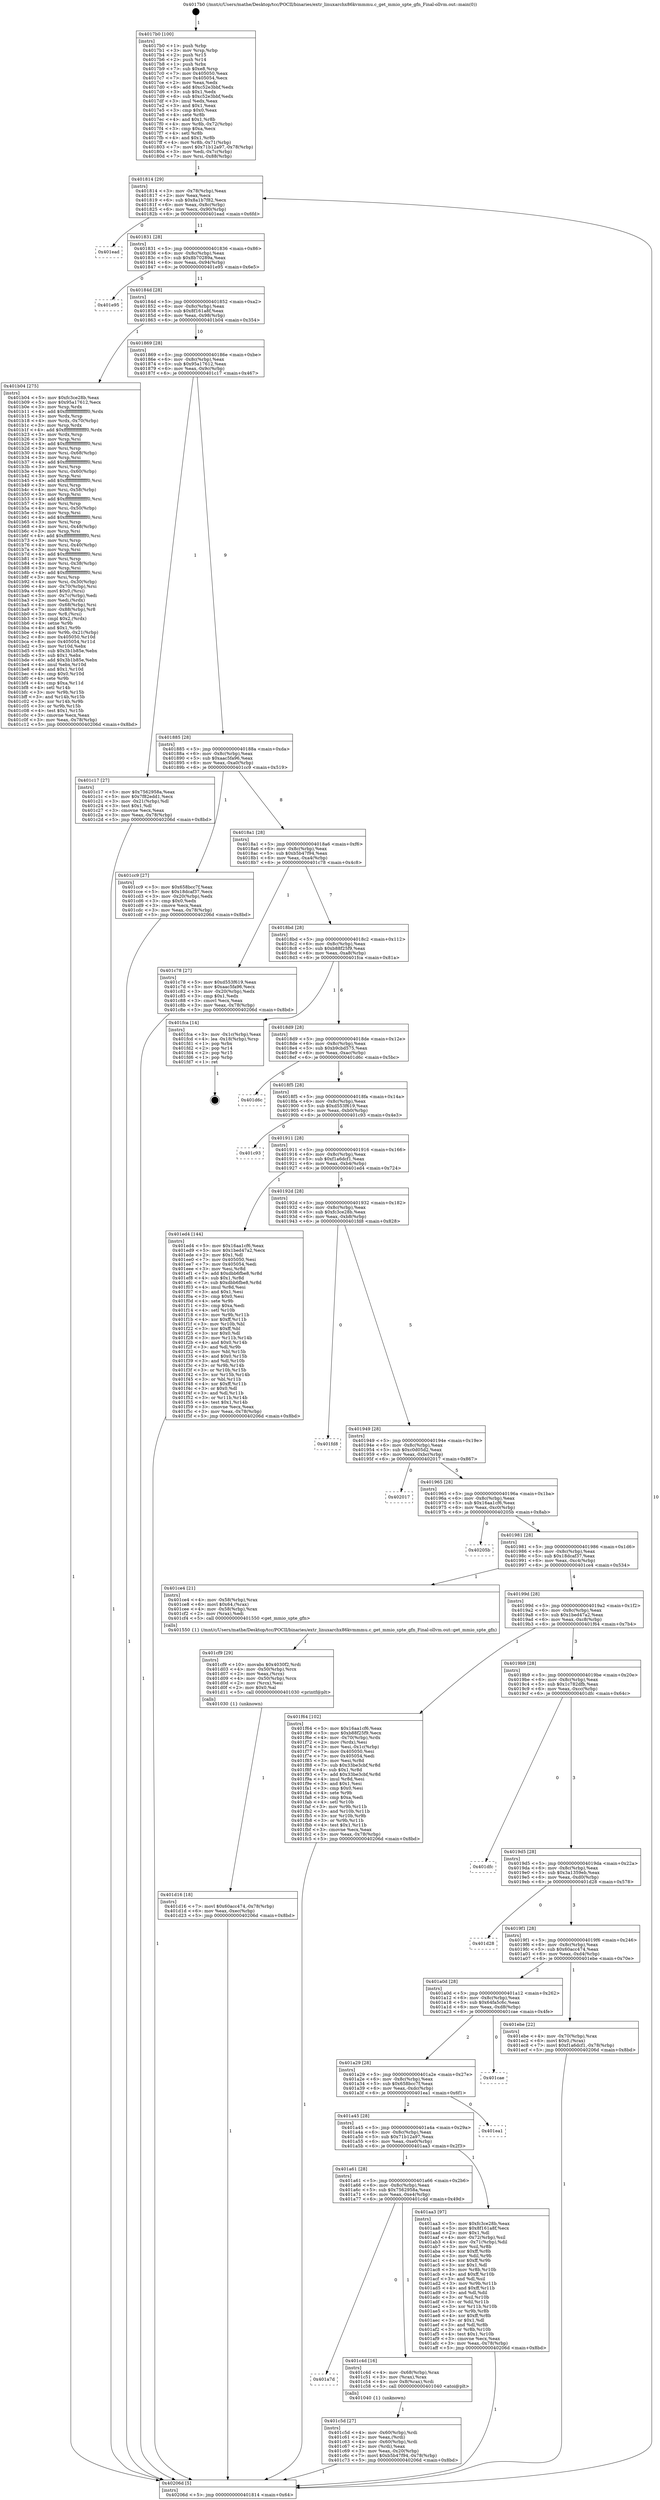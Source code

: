 digraph "0x4017b0" {
  label = "0x4017b0 (/mnt/c/Users/mathe/Desktop/tcc/POCII/binaries/extr_linuxarchx86kvmmmu.c_get_mmio_spte_gfn_Final-ollvm.out::main(0))"
  labelloc = "t"
  node[shape=record]

  Entry [label="",width=0.3,height=0.3,shape=circle,fillcolor=black,style=filled]
  "0x401814" [label="{
     0x401814 [29]\l
     | [instrs]\l
     &nbsp;&nbsp;0x401814 \<+3\>: mov -0x78(%rbp),%eax\l
     &nbsp;&nbsp;0x401817 \<+2\>: mov %eax,%ecx\l
     &nbsp;&nbsp;0x401819 \<+6\>: sub $0x8a1b7f82,%ecx\l
     &nbsp;&nbsp;0x40181f \<+6\>: mov %eax,-0x8c(%rbp)\l
     &nbsp;&nbsp;0x401825 \<+6\>: mov %ecx,-0x90(%rbp)\l
     &nbsp;&nbsp;0x40182b \<+6\>: je 0000000000401ead \<main+0x6fd\>\l
  }"]
  "0x401ead" [label="{
     0x401ead\l
  }", style=dashed]
  "0x401831" [label="{
     0x401831 [28]\l
     | [instrs]\l
     &nbsp;&nbsp;0x401831 \<+5\>: jmp 0000000000401836 \<main+0x86\>\l
     &nbsp;&nbsp;0x401836 \<+6\>: mov -0x8c(%rbp),%eax\l
     &nbsp;&nbsp;0x40183c \<+5\>: sub $0x8b70289a,%eax\l
     &nbsp;&nbsp;0x401841 \<+6\>: mov %eax,-0x94(%rbp)\l
     &nbsp;&nbsp;0x401847 \<+6\>: je 0000000000401e95 \<main+0x6e5\>\l
  }"]
  Exit [label="",width=0.3,height=0.3,shape=circle,fillcolor=black,style=filled,peripheries=2]
  "0x401e95" [label="{
     0x401e95\l
  }", style=dashed]
  "0x40184d" [label="{
     0x40184d [28]\l
     | [instrs]\l
     &nbsp;&nbsp;0x40184d \<+5\>: jmp 0000000000401852 \<main+0xa2\>\l
     &nbsp;&nbsp;0x401852 \<+6\>: mov -0x8c(%rbp),%eax\l
     &nbsp;&nbsp;0x401858 \<+5\>: sub $0x8f161a8f,%eax\l
     &nbsp;&nbsp;0x40185d \<+6\>: mov %eax,-0x98(%rbp)\l
     &nbsp;&nbsp;0x401863 \<+6\>: je 0000000000401b04 \<main+0x354\>\l
  }"]
  "0x401d16" [label="{
     0x401d16 [18]\l
     | [instrs]\l
     &nbsp;&nbsp;0x401d16 \<+7\>: movl $0x60acc474,-0x78(%rbp)\l
     &nbsp;&nbsp;0x401d1d \<+6\>: mov %eax,-0xec(%rbp)\l
     &nbsp;&nbsp;0x401d23 \<+5\>: jmp 000000000040206d \<main+0x8bd\>\l
  }"]
  "0x401b04" [label="{
     0x401b04 [275]\l
     | [instrs]\l
     &nbsp;&nbsp;0x401b04 \<+5\>: mov $0xfc3ce28b,%eax\l
     &nbsp;&nbsp;0x401b09 \<+5\>: mov $0x95a17612,%ecx\l
     &nbsp;&nbsp;0x401b0e \<+3\>: mov %rsp,%rdx\l
     &nbsp;&nbsp;0x401b11 \<+4\>: add $0xfffffffffffffff0,%rdx\l
     &nbsp;&nbsp;0x401b15 \<+3\>: mov %rdx,%rsp\l
     &nbsp;&nbsp;0x401b18 \<+4\>: mov %rdx,-0x70(%rbp)\l
     &nbsp;&nbsp;0x401b1c \<+3\>: mov %rsp,%rdx\l
     &nbsp;&nbsp;0x401b1f \<+4\>: add $0xfffffffffffffff0,%rdx\l
     &nbsp;&nbsp;0x401b23 \<+3\>: mov %rdx,%rsp\l
     &nbsp;&nbsp;0x401b26 \<+3\>: mov %rsp,%rsi\l
     &nbsp;&nbsp;0x401b29 \<+4\>: add $0xfffffffffffffff0,%rsi\l
     &nbsp;&nbsp;0x401b2d \<+3\>: mov %rsi,%rsp\l
     &nbsp;&nbsp;0x401b30 \<+4\>: mov %rsi,-0x68(%rbp)\l
     &nbsp;&nbsp;0x401b34 \<+3\>: mov %rsp,%rsi\l
     &nbsp;&nbsp;0x401b37 \<+4\>: add $0xfffffffffffffff0,%rsi\l
     &nbsp;&nbsp;0x401b3b \<+3\>: mov %rsi,%rsp\l
     &nbsp;&nbsp;0x401b3e \<+4\>: mov %rsi,-0x60(%rbp)\l
     &nbsp;&nbsp;0x401b42 \<+3\>: mov %rsp,%rsi\l
     &nbsp;&nbsp;0x401b45 \<+4\>: add $0xfffffffffffffff0,%rsi\l
     &nbsp;&nbsp;0x401b49 \<+3\>: mov %rsi,%rsp\l
     &nbsp;&nbsp;0x401b4c \<+4\>: mov %rsi,-0x58(%rbp)\l
     &nbsp;&nbsp;0x401b50 \<+3\>: mov %rsp,%rsi\l
     &nbsp;&nbsp;0x401b53 \<+4\>: add $0xfffffffffffffff0,%rsi\l
     &nbsp;&nbsp;0x401b57 \<+3\>: mov %rsi,%rsp\l
     &nbsp;&nbsp;0x401b5a \<+4\>: mov %rsi,-0x50(%rbp)\l
     &nbsp;&nbsp;0x401b5e \<+3\>: mov %rsp,%rsi\l
     &nbsp;&nbsp;0x401b61 \<+4\>: add $0xfffffffffffffff0,%rsi\l
     &nbsp;&nbsp;0x401b65 \<+3\>: mov %rsi,%rsp\l
     &nbsp;&nbsp;0x401b68 \<+4\>: mov %rsi,-0x48(%rbp)\l
     &nbsp;&nbsp;0x401b6c \<+3\>: mov %rsp,%rsi\l
     &nbsp;&nbsp;0x401b6f \<+4\>: add $0xfffffffffffffff0,%rsi\l
     &nbsp;&nbsp;0x401b73 \<+3\>: mov %rsi,%rsp\l
     &nbsp;&nbsp;0x401b76 \<+4\>: mov %rsi,-0x40(%rbp)\l
     &nbsp;&nbsp;0x401b7a \<+3\>: mov %rsp,%rsi\l
     &nbsp;&nbsp;0x401b7d \<+4\>: add $0xfffffffffffffff0,%rsi\l
     &nbsp;&nbsp;0x401b81 \<+3\>: mov %rsi,%rsp\l
     &nbsp;&nbsp;0x401b84 \<+4\>: mov %rsi,-0x38(%rbp)\l
     &nbsp;&nbsp;0x401b88 \<+3\>: mov %rsp,%rsi\l
     &nbsp;&nbsp;0x401b8b \<+4\>: add $0xfffffffffffffff0,%rsi\l
     &nbsp;&nbsp;0x401b8f \<+3\>: mov %rsi,%rsp\l
     &nbsp;&nbsp;0x401b92 \<+4\>: mov %rsi,-0x30(%rbp)\l
     &nbsp;&nbsp;0x401b96 \<+4\>: mov -0x70(%rbp),%rsi\l
     &nbsp;&nbsp;0x401b9a \<+6\>: movl $0x0,(%rsi)\l
     &nbsp;&nbsp;0x401ba0 \<+3\>: mov -0x7c(%rbp),%edi\l
     &nbsp;&nbsp;0x401ba3 \<+2\>: mov %edi,(%rdx)\l
     &nbsp;&nbsp;0x401ba5 \<+4\>: mov -0x68(%rbp),%rsi\l
     &nbsp;&nbsp;0x401ba9 \<+7\>: mov -0x88(%rbp),%r8\l
     &nbsp;&nbsp;0x401bb0 \<+3\>: mov %r8,(%rsi)\l
     &nbsp;&nbsp;0x401bb3 \<+3\>: cmpl $0x2,(%rdx)\l
     &nbsp;&nbsp;0x401bb6 \<+4\>: setne %r9b\l
     &nbsp;&nbsp;0x401bba \<+4\>: and $0x1,%r9b\l
     &nbsp;&nbsp;0x401bbe \<+4\>: mov %r9b,-0x21(%rbp)\l
     &nbsp;&nbsp;0x401bc2 \<+8\>: mov 0x405050,%r10d\l
     &nbsp;&nbsp;0x401bca \<+8\>: mov 0x405054,%r11d\l
     &nbsp;&nbsp;0x401bd2 \<+3\>: mov %r10d,%ebx\l
     &nbsp;&nbsp;0x401bd5 \<+6\>: sub $0x3b1b85e,%ebx\l
     &nbsp;&nbsp;0x401bdb \<+3\>: sub $0x1,%ebx\l
     &nbsp;&nbsp;0x401bde \<+6\>: add $0x3b1b85e,%ebx\l
     &nbsp;&nbsp;0x401be4 \<+4\>: imul %ebx,%r10d\l
     &nbsp;&nbsp;0x401be8 \<+4\>: and $0x1,%r10d\l
     &nbsp;&nbsp;0x401bec \<+4\>: cmp $0x0,%r10d\l
     &nbsp;&nbsp;0x401bf0 \<+4\>: sete %r9b\l
     &nbsp;&nbsp;0x401bf4 \<+4\>: cmp $0xa,%r11d\l
     &nbsp;&nbsp;0x401bf8 \<+4\>: setl %r14b\l
     &nbsp;&nbsp;0x401bfc \<+3\>: mov %r9b,%r15b\l
     &nbsp;&nbsp;0x401bff \<+3\>: and %r14b,%r15b\l
     &nbsp;&nbsp;0x401c02 \<+3\>: xor %r14b,%r9b\l
     &nbsp;&nbsp;0x401c05 \<+3\>: or %r9b,%r15b\l
     &nbsp;&nbsp;0x401c08 \<+4\>: test $0x1,%r15b\l
     &nbsp;&nbsp;0x401c0c \<+3\>: cmovne %ecx,%eax\l
     &nbsp;&nbsp;0x401c0f \<+3\>: mov %eax,-0x78(%rbp)\l
     &nbsp;&nbsp;0x401c12 \<+5\>: jmp 000000000040206d \<main+0x8bd\>\l
  }"]
  "0x401869" [label="{
     0x401869 [28]\l
     | [instrs]\l
     &nbsp;&nbsp;0x401869 \<+5\>: jmp 000000000040186e \<main+0xbe\>\l
     &nbsp;&nbsp;0x40186e \<+6\>: mov -0x8c(%rbp),%eax\l
     &nbsp;&nbsp;0x401874 \<+5\>: sub $0x95a17612,%eax\l
     &nbsp;&nbsp;0x401879 \<+6\>: mov %eax,-0x9c(%rbp)\l
     &nbsp;&nbsp;0x40187f \<+6\>: je 0000000000401c17 \<main+0x467\>\l
  }"]
  "0x401cf9" [label="{
     0x401cf9 [29]\l
     | [instrs]\l
     &nbsp;&nbsp;0x401cf9 \<+10\>: movabs $0x4030f2,%rdi\l
     &nbsp;&nbsp;0x401d03 \<+4\>: mov -0x50(%rbp),%rcx\l
     &nbsp;&nbsp;0x401d07 \<+2\>: mov %eax,(%rcx)\l
     &nbsp;&nbsp;0x401d09 \<+4\>: mov -0x50(%rbp),%rcx\l
     &nbsp;&nbsp;0x401d0d \<+2\>: mov (%rcx),%esi\l
     &nbsp;&nbsp;0x401d0f \<+2\>: mov $0x0,%al\l
     &nbsp;&nbsp;0x401d11 \<+5\>: call 0000000000401030 \<printf@plt\>\l
     | [calls]\l
     &nbsp;&nbsp;0x401030 \{1\} (unknown)\l
  }"]
  "0x401c17" [label="{
     0x401c17 [27]\l
     | [instrs]\l
     &nbsp;&nbsp;0x401c17 \<+5\>: mov $0x7562958a,%eax\l
     &nbsp;&nbsp;0x401c1c \<+5\>: mov $0x7f82edd1,%ecx\l
     &nbsp;&nbsp;0x401c21 \<+3\>: mov -0x21(%rbp),%dl\l
     &nbsp;&nbsp;0x401c24 \<+3\>: test $0x1,%dl\l
     &nbsp;&nbsp;0x401c27 \<+3\>: cmovne %ecx,%eax\l
     &nbsp;&nbsp;0x401c2a \<+3\>: mov %eax,-0x78(%rbp)\l
     &nbsp;&nbsp;0x401c2d \<+5\>: jmp 000000000040206d \<main+0x8bd\>\l
  }"]
  "0x401885" [label="{
     0x401885 [28]\l
     | [instrs]\l
     &nbsp;&nbsp;0x401885 \<+5\>: jmp 000000000040188a \<main+0xda\>\l
     &nbsp;&nbsp;0x40188a \<+6\>: mov -0x8c(%rbp),%eax\l
     &nbsp;&nbsp;0x401890 \<+5\>: sub $0xaac5fa96,%eax\l
     &nbsp;&nbsp;0x401895 \<+6\>: mov %eax,-0xa0(%rbp)\l
     &nbsp;&nbsp;0x40189b \<+6\>: je 0000000000401cc9 \<main+0x519\>\l
  }"]
  "0x401c5d" [label="{
     0x401c5d [27]\l
     | [instrs]\l
     &nbsp;&nbsp;0x401c5d \<+4\>: mov -0x60(%rbp),%rdi\l
     &nbsp;&nbsp;0x401c61 \<+2\>: mov %eax,(%rdi)\l
     &nbsp;&nbsp;0x401c63 \<+4\>: mov -0x60(%rbp),%rdi\l
     &nbsp;&nbsp;0x401c67 \<+2\>: mov (%rdi),%eax\l
     &nbsp;&nbsp;0x401c69 \<+3\>: mov %eax,-0x20(%rbp)\l
     &nbsp;&nbsp;0x401c6c \<+7\>: movl $0xb5b47f94,-0x78(%rbp)\l
     &nbsp;&nbsp;0x401c73 \<+5\>: jmp 000000000040206d \<main+0x8bd\>\l
  }"]
  "0x401cc9" [label="{
     0x401cc9 [27]\l
     | [instrs]\l
     &nbsp;&nbsp;0x401cc9 \<+5\>: mov $0x658bcc7f,%eax\l
     &nbsp;&nbsp;0x401cce \<+5\>: mov $0x18dcaf37,%ecx\l
     &nbsp;&nbsp;0x401cd3 \<+3\>: mov -0x20(%rbp),%edx\l
     &nbsp;&nbsp;0x401cd6 \<+3\>: cmp $0x0,%edx\l
     &nbsp;&nbsp;0x401cd9 \<+3\>: cmove %ecx,%eax\l
     &nbsp;&nbsp;0x401cdc \<+3\>: mov %eax,-0x78(%rbp)\l
     &nbsp;&nbsp;0x401cdf \<+5\>: jmp 000000000040206d \<main+0x8bd\>\l
  }"]
  "0x4018a1" [label="{
     0x4018a1 [28]\l
     | [instrs]\l
     &nbsp;&nbsp;0x4018a1 \<+5\>: jmp 00000000004018a6 \<main+0xf6\>\l
     &nbsp;&nbsp;0x4018a6 \<+6\>: mov -0x8c(%rbp),%eax\l
     &nbsp;&nbsp;0x4018ac \<+5\>: sub $0xb5b47f94,%eax\l
     &nbsp;&nbsp;0x4018b1 \<+6\>: mov %eax,-0xa4(%rbp)\l
     &nbsp;&nbsp;0x4018b7 \<+6\>: je 0000000000401c78 \<main+0x4c8\>\l
  }"]
  "0x401a7d" [label="{
     0x401a7d\l
  }", style=dashed]
  "0x401c78" [label="{
     0x401c78 [27]\l
     | [instrs]\l
     &nbsp;&nbsp;0x401c78 \<+5\>: mov $0xd553f619,%eax\l
     &nbsp;&nbsp;0x401c7d \<+5\>: mov $0xaac5fa96,%ecx\l
     &nbsp;&nbsp;0x401c82 \<+3\>: mov -0x20(%rbp),%edx\l
     &nbsp;&nbsp;0x401c85 \<+3\>: cmp $0x1,%edx\l
     &nbsp;&nbsp;0x401c88 \<+3\>: cmovl %ecx,%eax\l
     &nbsp;&nbsp;0x401c8b \<+3\>: mov %eax,-0x78(%rbp)\l
     &nbsp;&nbsp;0x401c8e \<+5\>: jmp 000000000040206d \<main+0x8bd\>\l
  }"]
  "0x4018bd" [label="{
     0x4018bd [28]\l
     | [instrs]\l
     &nbsp;&nbsp;0x4018bd \<+5\>: jmp 00000000004018c2 \<main+0x112\>\l
     &nbsp;&nbsp;0x4018c2 \<+6\>: mov -0x8c(%rbp),%eax\l
     &nbsp;&nbsp;0x4018c8 \<+5\>: sub $0xb88f25f9,%eax\l
     &nbsp;&nbsp;0x4018cd \<+6\>: mov %eax,-0xa8(%rbp)\l
     &nbsp;&nbsp;0x4018d3 \<+6\>: je 0000000000401fca \<main+0x81a\>\l
  }"]
  "0x401c4d" [label="{
     0x401c4d [16]\l
     | [instrs]\l
     &nbsp;&nbsp;0x401c4d \<+4\>: mov -0x68(%rbp),%rax\l
     &nbsp;&nbsp;0x401c51 \<+3\>: mov (%rax),%rax\l
     &nbsp;&nbsp;0x401c54 \<+4\>: mov 0x8(%rax),%rdi\l
     &nbsp;&nbsp;0x401c58 \<+5\>: call 0000000000401040 \<atoi@plt\>\l
     | [calls]\l
     &nbsp;&nbsp;0x401040 \{1\} (unknown)\l
  }"]
  "0x401fca" [label="{
     0x401fca [14]\l
     | [instrs]\l
     &nbsp;&nbsp;0x401fca \<+3\>: mov -0x1c(%rbp),%eax\l
     &nbsp;&nbsp;0x401fcd \<+4\>: lea -0x18(%rbp),%rsp\l
     &nbsp;&nbsp;0x401fd1 \<+1\>: pop %rbx\l
     &nbsp;&nbsp;0x401fd2 \<+2\>: pop %r14\l
     &nbsp;&nbsp;0x401fd4 \<+2\>: pop %r15\l
     &nbsp;&nbsp;0x401fd6 \<+1\>: pop %rbp\l
     &nbsp;&nbsp;0x401fd7 \<+1\>: ret\l
  }"]
  "0x4018d9" [label="{
     0x4018d9 [28]\l
     | [instrs]\l
     &nbsp;&nbsp;0x4018d9 \<+5\>: jmp 00000000004018de \<main+0x12e\>\l
     &nbsp;&nbsp;0x4018de \<+6\>: mov -0x8c(%rbp),%eax\l
     &nbsp;&nbsp;0x4018e4 \<+5\>: sub $0xb9cbd575,%eax\l
     &nbsp;&nbsp;0x4018e9 \<+6\>: mov %eax,-0xac(%rbp)\l
     &nbsp;&nbsp;0x4018ef \<+6\>: je 0000000000401d6c \<main+0x5bc\>\l
  }"]
  "0x4017b0" [label="{
     0x4017b0 [100]\l
     | [instrs]\l
     &nbsp;&nbsp;0x4017b0 \<+1\>: push %rbp\l
     &nbsp;&nbsp;0x4017b1 \<+3\>: mov %rsp,%rbp\l
     &nbsp;&nbsp;0x4017b4 \<+2\>: push %r15\l
     &nbsp;&nbsp;0x4017b6 \<+2\>: push %r14\l
     &nbsp;&nbsp;0x4017b8 \<+1\>: push %rbx\l
     &nbsp;&nbsp;0x4017b9 \<+7\>: sub $0xe8,%rsp\l
     &nbsp;&nbsp;0x4017c0 \<+7\>: mov 0x405050,%eax\l
     &nbsp;&nbsp;0x4017c7 \<+7\>: mov 0x405054,%ecx\l
     &nbsp;&nbsp;0x4017ce \<+2\>: mov %eax,%edx\l
     &nbsp;&nbsp;0x4017d0 \<+6\>: add $0xc52e3bbf,%edx\l
     &nbsp;&nbsp;0x4017d6 \<+3\>: sub $0x1,%edx\l
     &nbsp;&nbsp;0x4017d9 \<+6\>: sub $0xc52e3bbf,%edx\l
     &nbsp;&nbsp;0x4017df \<+3\>: imul %edx,%eax\l
     &nbsp;&nbsp;0x4017e2 \<+3\>: and $0x1,%eax\l
     &nbsp;&nbsp;0x4017e5 \<+3\>: cmp $0x0,%eax\l
     &nbsp;&nbsp;0x4017e8 \<+4\>: sete %r8b\l
     &nbsp;&nbsp;0x4017ec \<+4\>: and $0x1,%r8b\l
     &nbsp;&nbsp;0x4017f0 \<+4\>: mov %r8b,-0x72(%rbp)\l
     &nbsp;&nbsp;0x4017f4 \<+3\>: cmp $0xa,%ecx\l
     &nbsp;&nbsp;0x4017f7 \<+4\>: setl %r8b\l
     &nbsp;&nbsp;0x4017fb \<+4\>: and $0x1,%r8b\l
     &nbsp;&nbsp;0x4017ff \<+4\>: mov %r8b,-0x71(%rbp)\l
     &nbsp;&nbsp;0x401803 \<+7\>: movl $0x71b12a97,-0x78(%rbp)\l
     &nbsp;&nbsp;0x40180a \<+3\>: mov %edi,-0x7c(%rbp)\l
     &nbsp;&nbsp;0x40180d \<+7\>: mov %rsi,-0x88(%rbp)\l
  }"]
  "0x401d6c" [label="{
     0x401d6c\l
  }", style=dashed]
  "0x4018f5" [label="{
     0x4018f5 [28]\l
     | [instrs]\l
     &nbsp;&nbsp;0x4018f5 \<+5\>: jmp 00000000004018fa \<main+0x14a\>\l
     &nbsp;&nbsp;0x4018fa \<+6\>: mov -0x8c(%rbp),%eax\l
     &nbsp;&nbsp;0x401900 \<+5\>: sub $0xd553f619,%eax\l
     &nbsp;&nbsp;0x401905 \<+6\>: mov %eax,-0xb0(%rbp)\l
     &nbsp;&nbsp;0x40190b \<+6\>: je 0000000000401c93 \<main+0x4e3\>\l
  }"]
  "0x40206d" [label="{
     0x40206d [5]\l
     | [instrs]\l
     &nbsp;&nbsp;0x40206d \<+5\>: jmp 0000000000401814 \<main+0x64\>\l
  }"]
  "0x401c93" [label="{
     0x401c93\l
  }", style=dashed]
  "0x401911" [label="{
     0x401911 [28]\l
     | [instrs]\l
     &nbsp;&nbsp;0x401911 \<+5\>: jmp 0000000000401916 \<main+0x166\>\l
     &nbsp;&nbsp;0x401916 \<+6\>: mov -0x8c(%rbp),%eax\l
     &nbsp;&nbsp;0x40191c \<+5\>: sub $0xf1a6dcf1,%eax\l
     &nbsp;&nbsp;0x401921 \<+6\>: mov %eax,-0xb4(%rbp)\l
     &nbsp;&nbsp;0x401927 \<+6\>: je 0000000000401ed4 \<main+0x724\>\l
  }"]
  "0x401a61" [label="{
     0x401a61 [28]\l
     | [instrs]\l
     &nbsp;&nbsp;0x401a61 \<+5\>: jmp 0000000000401a66 \<main+0x2b6\>\l
     &nbsp;&nbsp;0x401a66 \<+6\>: mov -0x8c(%rbp),%eax\l
     &nbsp;&nbsp;0x401a6c \<+5\>: sub $0x7562958a,%eax\l
     &nbsp;&nbsp;0x401a71 \<+6\>: mov %eax,-0xe4(%rbp)\l
     &nbsp;&nbsp;0x401a77 \<+6\>: je 0000000000401c4d \<main+0x49d\>\l
  }"]
  "0x401ed4" [label="{
     0x401ed4 [144]\l
     | [instrs]\l
     &nbsp;&nbsp;0x401ed4 \<+5\>: mov $0x16aa1cf6,%eax\l
     &nbsp;&nbsp;0x401ed9 \<+5\>: mov $0x1bed47a2,%ecx\l
     &nbsp;&nbsp;0x401ede \<+2\>: mov $0x1,%dl\l
     &nbsp;&nbsp;0x401ee0 \<+7\>: mov 0x405050,%esi\l
     &nbsp;&nbsp;0x401ee7 \<+7\>: mov 0x405054,%edi\l
     &nbsp;&nbsp;0x401eee \<+3\>: mov %esi,%r8d\l
     &nbsp;&nbsp;0x401ef1 \<+7\>: add $0xdbb6fbe8,%r8d\l
     &nbsp;&nbsp;0x401ef8 \<+4\>: sub $0x1,%r8d\l
     &nbsp;&nbsp;0x401efc \<+7\>: sub $0xdbb6fbe8,%r8d\l
     &nbsp;&nbsp;0x401f03 \<+4\>: imul %r8d,%esi\l
     &nbsp;&nbsp;0x401f07 \<+3\>: and $0x1,%esi\l
     &nbsp;&nbsp;0x401f0a \<+3\>: cmp $0x0,%esi\l
     &nbsp;&nbsp;0x401f0d \<+4\>: sete %r9b\l
     &nbsp;&nbsp;0x401f11 \<+3\>: cmp $0xa,%edi\l
     &nbsp;&nbsp;0x401f14 \<+4\>: setl %r10b\l
     &nbsp;&nbsp;0x401f18 \<+3\>: mov %r9b,%r11b\l
     &nbsp;&nbsp;0x401f1b \<+4\>: xor $0xff,%r11b\l
     &nbsp;&nbsp;0x401f1f \<+3\>: mov %r10b,%bl\l
     &nbsp;&nbsp;0x401f22 \<+3\>: xor $0xff,%bl\l
     &nbsp;&nbsp;0x401f25 \<+3\>: xor $0x0,%dl\l
     &nbsp;&nbsp;0x401f28 \<+3\>: mov %r11b,%r14b\l
     &nbsp;&nbsp;0x401f2b \<+4\>: and $0x0,%r14b\l
     &nbsp;&nbsp;0x401f2f \<+3\>: and %dl,%r9b\l
     &nbsp;&nbsp;0x401f32 \<+3\>: mov %bl,%r15b\l
     &nbsp;&nbsp;0x401f35 \<+4\>: and $0x0,%r15b\l
     &nbsp;&nbsp;0x401f39 \<+3\>: and %dl,%r10b\l
     &nbsp;&nbsp;0x401f3c \<+3\>: or %r9b,%r14b\l
     &nbsp;&nbsp;0x401f3f \<+3\>: or %r10b,%r15b\l
     &nbsp;&nbsp;0x401f42 \<+3\>: xor %r15b,%r14b\l
     &nbsp;&nbsp;0x401f45 \<+3\>: or %bl,%r11b\l
     &nbsp;&nbsp;0x401f48 \<+4\>: xor $0xff,%r11b\l
     &nbsp;&nbsp;0x401f4c \<+3\>: or $0x0,%dl\l
     &nbsp;&nbsp;0x401f4f \<+3\>: and %dl,%r11b\l
     &nbsp;&nbsp;0x401f52 \<+3\>: or %r11b,%r14b\l
     &nbsp;&nbsp;0x401f55 \<+4\>: test $0x1,%r14b\l
     &nbsp;&nbsp;0x401f59 \<+3\>: cmovne %ecx,%eax\l
     &nbsp;&nbsp;0x401f5c \<+3\>: mov %eax,-0x78(%rbp)\l
     &nbsp;&nbsp;0x401f5f \<+5\>: jmp 000000000040206d \<main+0x8bd\>\l
  }"]
  "0x40192d" [label="{
     0x40192d [28]\l
     | [instrs]\l
     &nbsp;&nbsp;0x40192d \<+5\>: jmp 0000000000401932 \<main+0x182\>\l
     &nbsp;&nbsp;0x401932 \<+6\>: mov -0x8c(%rbp),%eax\l
     &nbsp;&nbsp;0x401938 \<+5\>: sub $0xfc3ce28b,%eax\l
     &nbsp;&nbsp;0x40193d \<+6\>: mov %eax,-0xb8(%rbp)\l
     &nbsp;&nbsp;0x401943 \<+6\>: je 0000000000401fd8 \<main+0x828\>\l
  }"]
  "0x401aa3" [label="{
     0x401aa3 [97]\l
     | [instrs]\l
     &nbsp;&nbsp;0x401aa3 \<+5\>: mov $0xfc3ce28b,%eax\l
     &nbsp;&nbsp;0x401aa8 \<+5\>: mov $0x8f161a8f,%ecx\l
     &nbsp;&nbsp;0x401aad \<+2\>: mov $0x1,%dl\l
     &nbsp;&nbsp;0x401aaf \<+4\>: mov -0x72(%rbp),%sil\l
     &nbsp;&nbsp;0x401ab3 \<+4\>: mov -0x71(%rbp),%dil\l
     &nbsp;&nbsp;0x401ab7 \<+3\>: mov %sil,%r8b\l
     &nbsp;&nbsp;0x401aba \<+4\>: xor $0xff,%r8b\l
     &nbsp;&nbsp;0x401abe \<+3\>: mov %dil,%r9b\l
     &nbsp;&nbsp;0x401ac1 \<+4\>: xor $0xff,%r9b\l
     &nbsp;&nbsp;0x401ac5 \<+3\>: xor $0x1,%dl\l
     &nbsp;&nbsp;0x401ac8 \<+3\>: mov %r8b,%r10b\l
     &nbsp;&nbsp;0x401acb \<+4\>: and $0xff,%r10b\l
     &nbsp;&nbsp;0x401acf \<+3\>: and %dl,%sil\l
     &nbsp;&nbsp;0x401ad2 \<+3\>: mov %r9b,%r11b\l
     &nbsp;&nbsp;0x401ad5 \<+4\>: and $0xff,%r11b\l
     &nbsp;&nbsp;0x401ad9 \<+3\>: and %dl,%dil\l
     &nbsp;&nbsp;0x401adc \<+3\>: or %sil,%r10b\l
     &nbsp;&nbsp;0x401adf \<+3\>: or %dil,%r11b\l
     &nbsp;&nbsp;0x401ae2 \<+3\>: xor %r11b,%r10b\l
     &nbsp;&nbsp;0x401ae5 \<+3\>: or %r9b,%r8b\l
     &nbsp;&nbsp;0x401ae8 \<+4\>: xor $0xff,%r8b\l
     &nbsp;&nbsp;0x401aec \<+3\>: or $0x1,%dl\l
     &nbsp;&nbsp;0x401aef \<+3\>: and %dl,%r8b\l
     &nbsp;&nbsp;0x401af2 \<+3\>: or %r8b,%r10b\l
     &nbsp;&nbsp;0x401af5 \<+4\>: test $0x1,%r10b\l
     &nbsp;&nbsp;0x401af9 \<+3\>: cmovne %ecx,%eax\l
     &nbsp;&nbsp;0x401afc \<+3\>: mov %eax,-0x78(%rbp)\l
     &nbsp;&nbsp;0x401aff \<+5\>: jmp 000000000040206d \<main+0x8bd\>\l
  }"]
  "0x401fd8" [label="{
     0x401fd8\l
  }", style=dashed]
  "0x401949" [label="{
     0x401949 [28]\l
     | [instrs]\l
     &nbsp;&nbsp;0x401949 \<+5\>: jmp 000000000040194e \<main+0x19e\>\l
     &nbsp;&nbsp;0x40194e \<+6\>: mov -0x8c(%rbp),%eax\l
     &nbsp;&nbsp;0x401954 \<+5\>: sub $0xc0d05d2,%eax\l
     &nbsp;&nbsp;0x401959 \<+6\>: mov %eax,-0xbc(%rbp)\l
     &nbsp;&nbsp;0x40195f \<+6\>: je 0000000000402017 \<main+0x867\>\l
  }"]
  "0x401a45" [label="{
     0x401a45 [28]\l
     | [instrs]\l
     &nbsp;&nbsp;0x401a45 \<+5\>: jmp 0000000000401a4a \<main+0x29a\>\l
     &nbsp;&nbsp;0x401a4a \<+6\>: mov -0x8c(%rbp),%eax\l
     &nbsp;&nbsp;0x401a50 \<+5\>: sub $0x71b12a97,%eax\l
     &nbsp;&nbsp;0x401a55 \<+6\>: mov %eax,-0xe0(%rbp)\l
     &nbsp;&nbsp;0x401a5b \<+6\>: je 0000000000401aa3 \<main+0x2f3\>\l
  }"]
  "0x402017" [label="{
     0x402017\l
  }", style=dashed]
  "0x401965" [label="{
     0x401965 [28]\l
     | [instrs]\l
     &nbsp;&nbsp;0x401965 \<+5\>: jmp 000000000040196a \<main+0x1ba\>\l
     &nbsp;&nbsp;0x40196a \<+6\>: mov -0x8c(%rbp),%eax\l
     &nbsp;&nbsp;0x401970 \<+5\>: sub $0x16aa1cf6,%eax\l
     &nbsp;&nbsp;0x401975 \<+6\>: mov %eax,-0xc0(%rbp)\l
     &nbsp;&nbsp;0x40197b \<+6\>: je 000000000040205b \<main+0x8ab\>\l
  }"]
  "0x401ea1" [label="{
     0x401ea1\l
  }", style=dashed]
  "0x40205b" [label="{
     0x40205b\l
  }", style=dashed]
  "0x401981" [label="{
     0x401981 [28]\l
     | [instrs]\l
     &nbsp;&nbsp;0x401981 \<+5\>: jmp 0000000000401986 \<main+0x1d6\>\l
     &nbsp;&nbsp;0x401986 \<+6\>: mov -0x8c(%rbp),%eax\l
     &nbsp;&nbsp;0x40198c \<+5\>: sub $0x18dcaf37,%eax\l
     &nbsp;&nbsp;0x401991 \<+6\>: mov %eax,-0xc4(%rbp)\l
     &nbsp;&nbsp;0x401997 \<+6\>: je 0000000000401ce4 \<main+0x534\>\l
  }"]
  "0x401a29" [label="{
     0x401a29 [28]\l
     | [instrs]\l
     &nbsp;&nbsp;0x401a29 \<+5\>: jmp 0000000000401a2e \<main+0x27e\>\l
     &nbsp;&nbsp;0x401a2e \<+6\>: mov -0x8c(%rbp),%eax\l
     &nbsp;&nbsp;0x401a34 \<+5\>: sub $0x658bcc7f,%eax\l
     &nbsp;&nbsp;0x401a39 \<+6\>: mov %eax,-0xdc(%rbp)\l
     &nbsp;&nbsp;0x401a3f \<+6\>: je 0000000000401ea1 \<main+0x6f1\>\l
  }"]
  "0x401ce4" [label="{
     0x401ce4 [21]\l
     | [instrs]\l
     &nbsp;&nbsp;0x401ce4 \<+4\>: mov -0x58(%rbp),%rax\l
     &nbsp;&nbsp;0x401ce8 \<+6\>: movl $0x64,(%rax)\l
     &nbsp;&nbsp;0x401cee \<+4\>: mov -0x58(%rbp),%rax\l
     &nbsp;&nbsp;0x401cf2 \<+2\>: mov (%rax),%edi\l
     &nbsp;&nbsp;0x401cf4 \<+5\>: call 0000000000401550 \<get_mmio_spte_gfn\>\l
     | [calls]\l
     &nbsp;&nbsp;0x401550 \{1\} (/mnt/c/Users/mathe/Desktop/tcc/POCII/binaries/extr_linuxarchx86kvmmmu.c_get_mmio_spte_gfn_Final-ollvm.out::get_mmio_spte_gfn)\l
  }"]
  "0x40199d" [label="{
     0x40199d [28]\l
     | [instrs]\l
     &nbsp;&nbsp;0x40199d \<+5\>: jmp 00000000004019a2 \<main+0x1f2\>\l
     &nbsp;&nbsp;0x4019a2 \<+6\>: mov -0x8c(%rbp),%eax\l
     &nbsp;&nbsp;0x4019a8 \<+5\>: sub $0x1bed47a2,%eax\l
     &nbsp;&nbsp;0x4019ad \<+6\>: mov %eax,-0xc8(%rbp)\l
     &nbsp;&nbsp;0x4019b3 \<+6\>: je 0000000000401f64 \<main+0x7b4\>\l
  }"]
  "0x401cae" [label="{
     0x401cae\l
  }", style=dashed]
  "0x401f64" [label="{
     0x401f64 [102]\l
     | [instrs]\l
     &nbsp;&nbsp;0x401f64 \<+5\>: mov $0x16aa1cf6,%eax\l
     &nbsp;&nbsp;0x401f69 \<+5\>: mov $0xb88f25f9,%ecx\l
     &nbsp;&nbsp;0x401f6e \<+4\>: mov -0x70(%rbp),%rdx\l
     &nbsp;&nbsp;0x401f72 \<+2\>: mov (%rdx),%esi\l
     &nbsp;&nbsp;0x401f74 \<+3\>: mov %esi,-0x1c(%rbp)\l
     &nbsp;&nbsp;0x401f77 \<+7\>: mov 0x405050,%esi\l
     &nbsp;&nbsp;0x401f7e \<+7\>: mov 0x405054,%edi\l
     &nbsp;&nbsp;0x401f85 \<+3\>: mov %esi,%r8d\l
     &nbsp;&nbsp;0x401f88 \<+7\>: sub $0x33be3cbf,%r8d\l
     &nbsp;&nbsp;0x401f8f \<+4\>: sub $0x1,%r8d\l
     &nbsp;&nbsp;0x401f93 \<+7\>: add $0x33be3cbf,%r8d\l
     &nbsp;&nbsp;0x401f9a \<+4\>: imul %r8d,%esi\l
     &nbsp;&nbsp;0x401f9e \<+3\>: and $0x1,%esi\l
     &nbsp;&nbsp;0x401fa1 \<+3\>: cmp $0x0,%esi\l
     &nbsp;&nbsp;0x401fa4 \<+4\>: sete %r9b\l
     &nbsp;&nbsp;0x401fa8 \<+3\>: cmp $0xa,%edi\l
     &nbsp;&nbsp;0x401fab \<+4\>: setl %r10b\l
     &nbsp;&nbsp;0x401faf \<+3\>: mov %r9b,%r11b\l
     &nbsp;&nbsp;0x401fb2 \<+3\>: and %r10b,%r11b\l
     &nbsp;&nbsp;0x401fb5 \<+3\>: xor %r10b,%r9b\l
     &nbsp;&nbsp;0x401fb8 \<+3\>: or %r9b,%r11b\l
     &nbsp;&nbsp;0x401fbb \<+4\>: test $0x1,%r11b\l
     &nbsp;&nbsp;0x401fbf \<+3\>: cmovne %ecx,%eax\l
     &nbsp;&nbsp;0x401fc2 \<+3\>: mov %eax,-0x78(%rbp)\l
     &nbsp;&nbsp;0x401fc5 \<+5\>: jmp 000000000040206d \<main+0x8bd\>\l
  }"]
  "0x4019b9" [label="{
     0x4019b9 [28]\l
     | [instrs]\l
     &nbsp;&nbsp;0x4019b9 \<+5\>: jmp 00000000004019be \<main+0x20e\>\l
     &nbsp;&nbsp;0x4019be \<+6\>: mov -0x8c(%rbp),%eax\l
     &nbsp;&nbsp;0x4019c4 \<+5\>: sub $0x1c782dfb,%eax\l
     &nbsp;&nbsp;0x4019c9 \<+6\>: mov %eax,-0xcc(%rbp)\l
     &nbsp;&nbsp;0x4019cf \<+6\>: je 0000000000401dfc \<main+0x64c\>\l
  }"]
  "0x401a0d" [label="{
     0x401a0d [28]\l
     | [instrs]\l
     &nbsp;&nbsp;0x401a0d \<+5\>: jmp 0000000000401a12 \<main+0x262\>\l
     &nbsp;&nbsp;0x401a12 \<+6\>: mov -0x8c(%rbp),%eax\l
     &nbsp;&nbsp;0x401a18 \<+5\>: sub $0x64fa5c6c,%eax\l
     &nbsp;&nbsp;0x401a1d \<+6\>: mov %eax,-0xd8(%rbp)\l
     &nbsp;&nbsp;0x401a23 \<+6\>: je 0000000000401cae \<main+0x4fe\>\l
  }"]
  "0x401dfc" [label="{
     0x401dfc\l
  }", style=dashed]
  "0x4019d5" [label="{
     0x4019d5 [28]\l
     | [instrs]\l
     &nbsp;&nbsp;0x4019d5 \<+5\>: jmp 00000000004019da \<main+0x22a\>\l
     &nbsp;&nbsp;0x4019da \<+6\>: mov -0x8c(%rbp),%eax\l
     &nbsp;&nbsp;0x4019e0 \<+5\>: sub $0x3a1359eb,%eax\l
     &nbsp;&nbsp;0x4019e5 \<+6\>: mov %eax,-0xd0(%rbp)\l
     &nbsp;&nbsp;0x4019eb \<+6\>: je 0000000000401d28 \<main+0x578\>\l
  }"]
  "0x401ebe" [label="{
     0x401ebe [22]\l
     | [instrs]\l
     &nbsp;&nbsp;0x401ebe \<+4\>: mov -0x70(%rbp),%rax\l
     &nbsp;&nbsp;0x401ec2 \<+6\>: movl $0x0,(%rax)\l
     &nbsp;&nbsp;0x401ec8 \<+7\>: movl $0xf1a6dcf1,-0x78(%rbp)\l
     &nbsp;&nbsp;0x401ecf \<+5\>: jmp 000000000040206d \<main+0x8bd\>\l
  }"]
  "0x401d28" [label="{
     0x401d28\l
  }", style=dashed]
  "0x4019f1" [label="{
     0x4019f1 [28]\l
     | [instrs]\l
     &nbsp;&nbsp;0x4019f1 \<+5\>: jmp 00000000004019f6 \<main+0x246\>\l
     &nbsp;&nbsp;0x4019f6 \<+6\>: mov -0x8c(%rbp),%eax\l
     &nbsp;&nbsp;0x4019fc \<+5\>: sub $0x60acc474,%eax\l
     &nbsp;&nbsp;0x401a01 \<+6\>: mov %eax,-0xd4(%rbp)\l
     &nbsp;&nbsp;0x401a07 \<+6\>: je 0000000000401ebe \<main+0x70e\>\l
  }"]
  Entry -> "0x4017b0" [label=" 1"]
  "0x401814" -> "0x401ead" [label=" 0"]
  "0x401814" -> "0x401831" [label=" 11"]
  "0x401fca" -> Exit [label=" 1"]
  "0x401831" -> "0x401e95" [label=" 0"]
  "0x401831" -> "0x40184d" [label=" 11"]
  "0x401f64" -> "0x40206d" [label=" 1"]
  "0x40184d" -> "0x401b04" [label=" 1"]
  "0x40184d" -> "0x401869" [label=" 10"]
  "0x401ed4" -> "0x40206d" [label=" 1"]
  "0x401869" -> "0x401c17" [label=" 1"]
  "0x401869" -> "0x401885" [label=" 9"]
  "0x401ebe" -> "0x40206d" [label=" 1"]
  "0x401885" -> "0x401cc9" [label=" 1"]
  "0x401885" -> "0x4018a1" [label=" 8"]
  "0x401d16" -> "0x40206d" [label=" 1"]
  "0x4018a1" -> "0x401c78" [label=" 1"]
  "0x4018a1" -> "0x4018bd" [label=" 7"]
  "0x401cf9" -> "0x401d16" [label=" 1"]
  "0x4018bd" -> "0x401fca" [label=" 1"]
  "0x4018bd" -> "0x4018d9" [label=" 6"]
  "0x401ce4" -> "0x401cf9" [label=" 1"]
  "0x4018d9" -> "0x401d6c" [label=" 0"]
  "0x4018d9" -> "0x4018f5" [label=" 6"]
  "0x401c5d" -> "0x40206d" [label=" 1"]
  "0x4018f5" -> "0x401c93" [label=" 0"]
  "0x4018f5" -> "0x401911" [label=" 6"]
  "0x401c4d" -> "0x401c5d" [label=" 1"]
  "0x401911" -> "0x401ed4" [label=" 1"]
  "0x401911" -> "0x40192d" [label=" 5"]
  "0x401a61" -> "0x401a7d" [label=" 0"]
  "0x40192d" -> "0x401fd8" [label=" 0"]
  "0x40192d" -> "0x401949" [label=" 5"]
  "0x401a61" -> "0x401c4d" [label=" 1"]
  "0x401949" -> "0x402017" [label=" 0"]
  "0x401949" -> "0x401965" [label=" 5"]
  "0x401c17" -> "0x40206d" [label=" 1"]
  "0x401965" -> "0x40205b" [label=" 0"]
  "0x401965" -> "0x401981" [label=" 5"]
  "0x401b04" -> "0x40206d" [label=" 1"]
  "0x401981" -> "0x401ce4" [label=" 1"]
  "0x401981" -> "0x40199d" [label=" 4"]
  "0x40206d" -> "0x401814" [label=" 10"]
  "0x40199d" -> "0x401f64" [label=" 1"]
  "0x40199d" -> "0x4019b9" [label=" 3"]
  "0x4017b0" -> "0x401814" [label=" 1"]
  "0x4019b9" -> "0x401dfc" [label=" 0"]
  "0x4019b9" -> "0x4019d5" [label=" 3"]
  "0x401a45" -> "0x401a61" [label=" 1"]
  "0x4019d5" -> "0x401d28" [label=" 0"]
  "0x4019d5" -> "0x4019f1" [label=" 3"]
  "0x401a45" -> "0x401aa3" [label=" 1"]
  "0x4019f1" -> "0x401ebe" [label=" 1"]
  "0x4019f1" -> "0x401a0d" [label=" 2"]
  "0x401aa3" -> "0x40206d" [label=" 1"]
  "0x401a0d" -> "0x401cae" [label=" 0"]
  "0x401a0d" -> "0x401a29" [label=" 2"]
  "0x401c78" -> "0x40206d" [label=" 1"]
  "0x401a29" -> "0x401ea1" [label=" 0"]
  "0x401a29" -> "0x401a45" [label=" 2"]
  "0x401cc9" -> "0x40206d" [label=" 1"]
}
